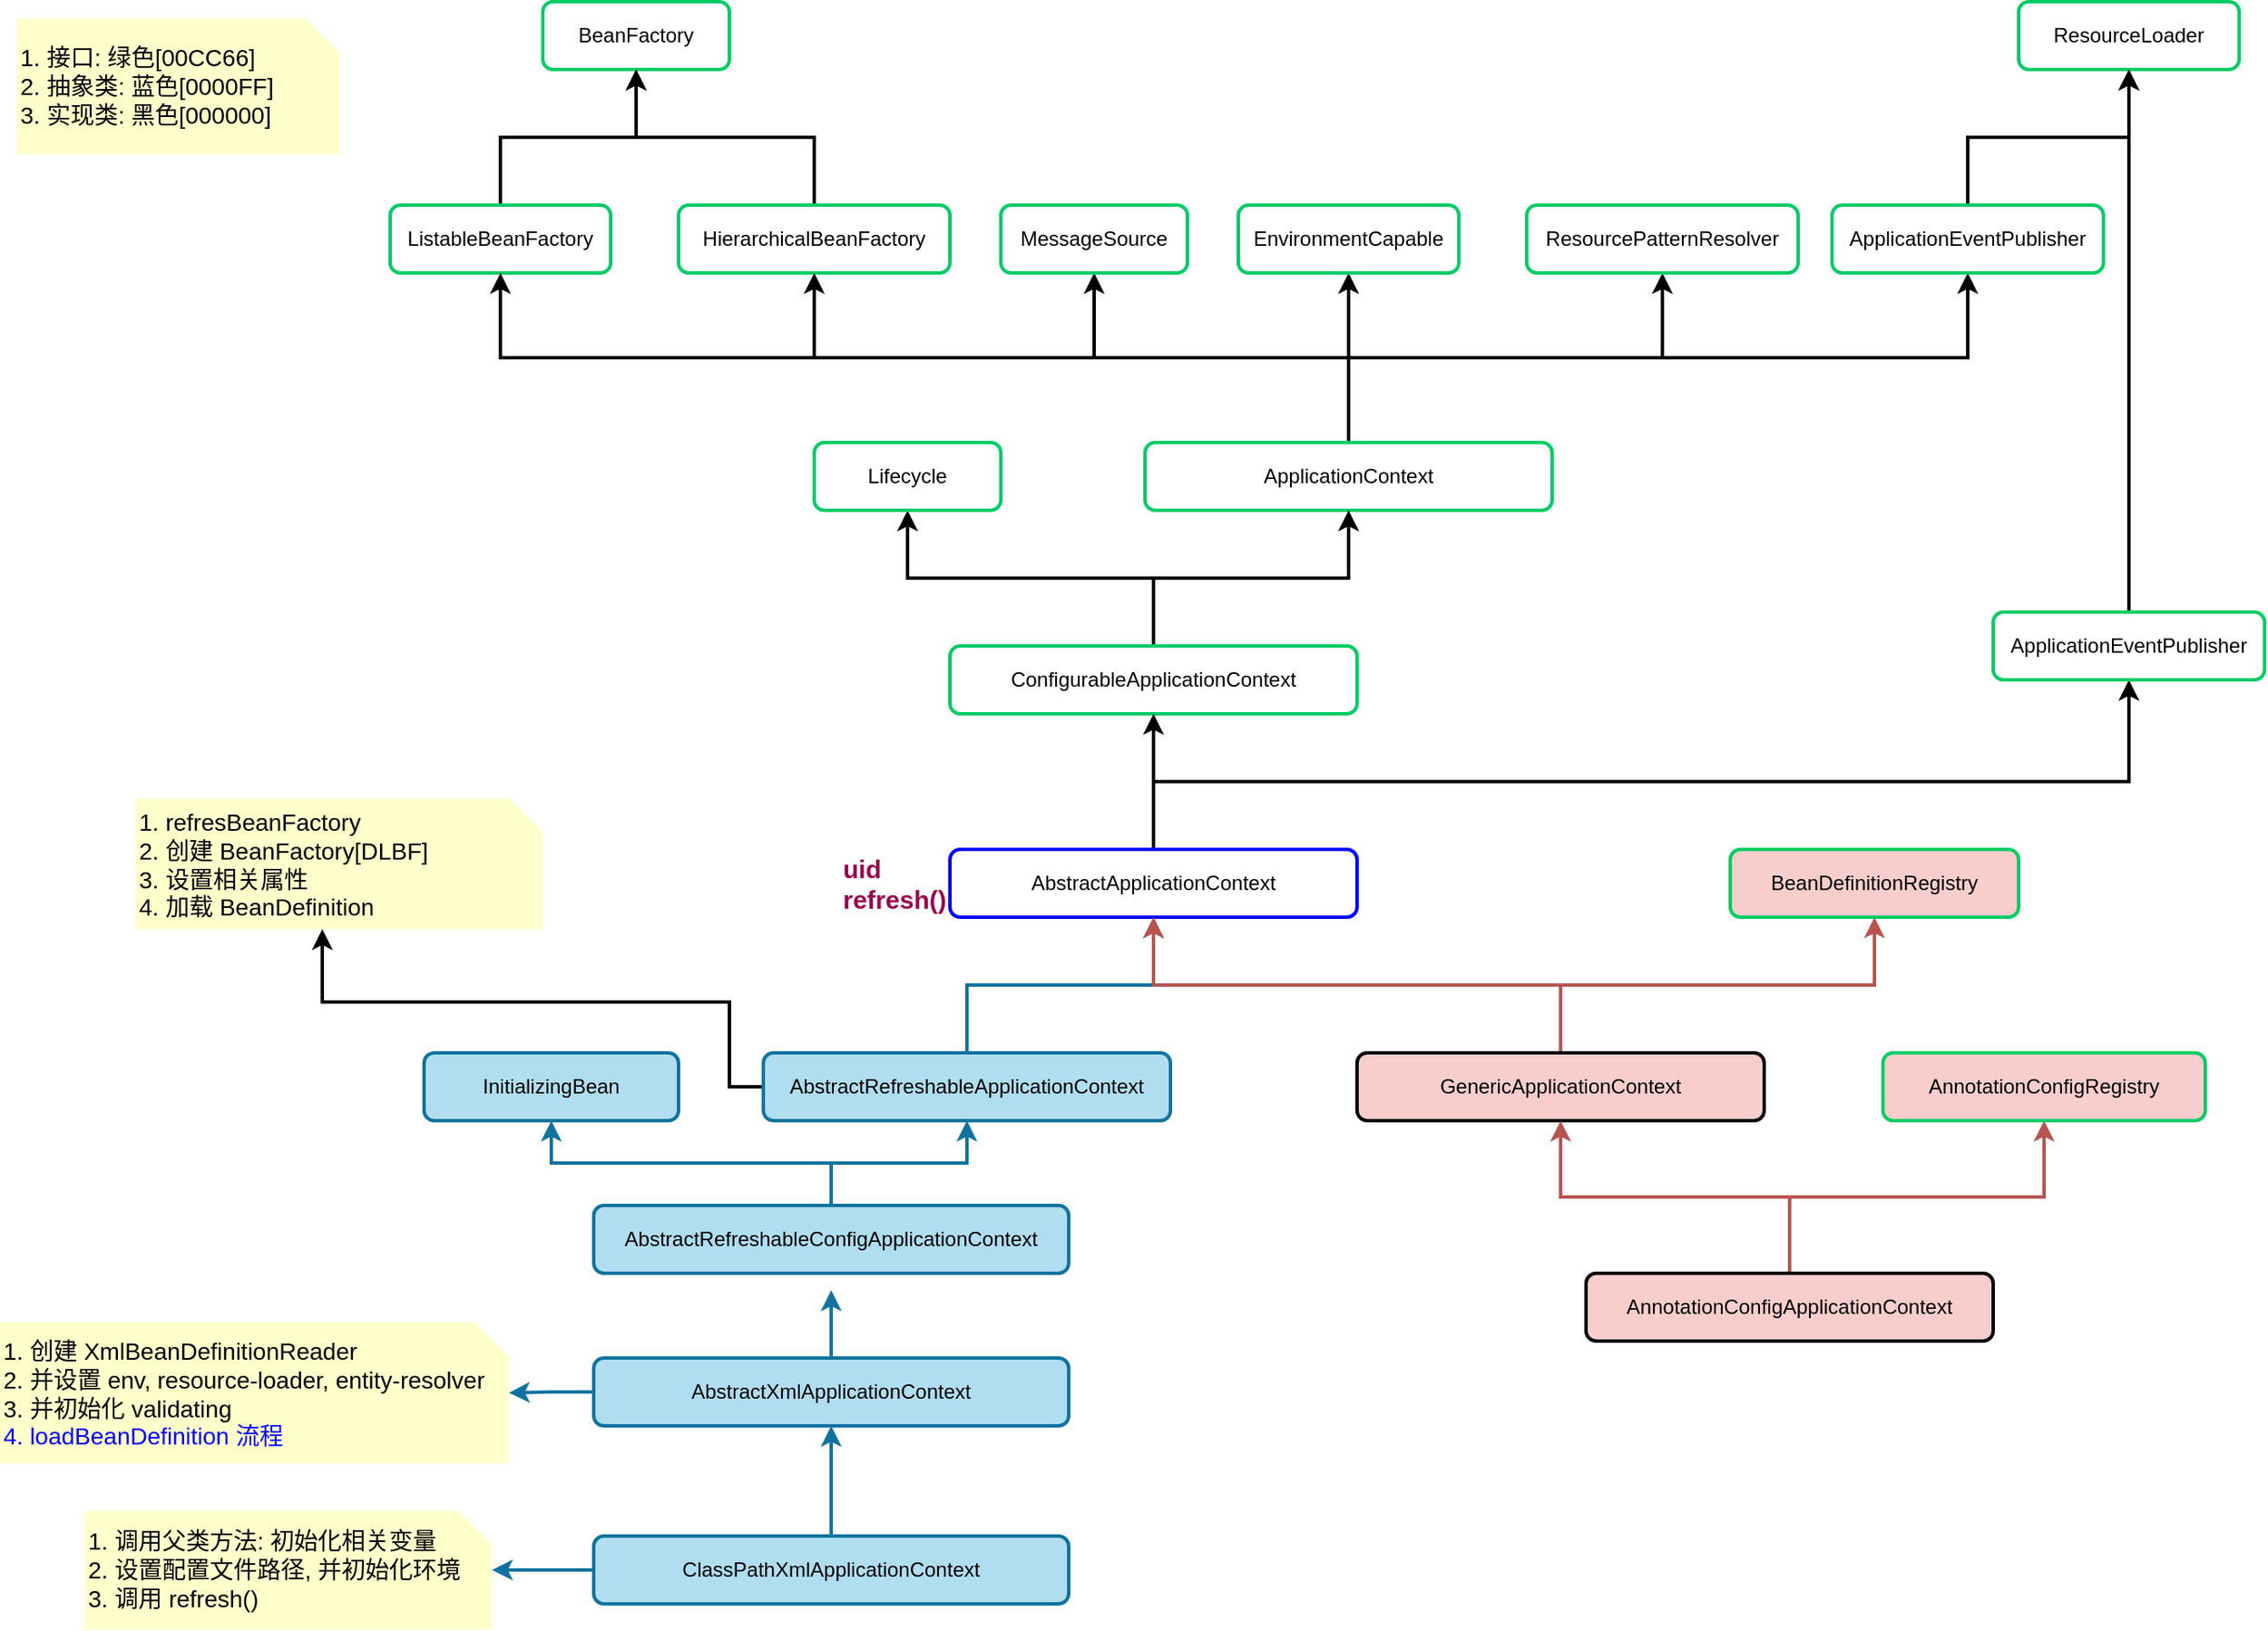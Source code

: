 <mxfile>
    <diagram id="mBYV9JXl2sah0ZzObBah" name="Page-1">
        <mxGraphModel dx="1343" dy="1131" grid="1" gridSize="10" guides="1" tooltips="1" connect="1" arrows="1" fold="1" page="1" pageScale="1" pageWidth="850" pageHeight="1100" math="0" shadow="0">
            <root>
                <mxCell id="0"/>
                <mxCell id="1" parent="0"/>
                <mxCell id="2" value="BeanFactory" style="rounded=1;whiteSpace=wrap;html=1;strokeWidth=2;strokeColor=#00CC66;" parent="1" vertex="1">
                    <mxGeometry x="380" y="30" width="110" height="40" as="geometry"/>
                </mxCell>
                <mxCell id="5" style="edgeStyle=orthogonalEdgeStyle;rounded=0;orthogonalLoop=1;jettySize=auto;html=1;entryX=0.5;entryY=1;entryDx=0;entryDy=0;strokeWidth=2;" parent="1" source="3" target="2" edge="1">
                    <mxGeometry relative="1" as="geometry"/>
                </mxCell>
                <mxCell id="3" value="ListableBeanFactory" style="rounded=1;whiteSpace=wrap;html=1;strokeWidth=2;strokeColor=#00CC66;" parent="1" vertex="1">
                    <mxGeometry x="290" y="150" width="130" height="40" as="geometry"/>
                </mxCell>
                <mxCell id="8" style="edgeStyle=orthogonalEdgeStyle;rounded=0;orthogonalLoop=1;jettySize=auto;html=1;entryX=0.5;entryY=1;entryDx=0;entryDy=0;strokeWidth=2;" parent="1" source="6" target="2" edge="1">
                    <mxGeometry relative="1" as="geometry"/>
                </mxCell>
                <mxCell id="6" value="HierarchicalBeanFactory" style="rounded=1;whiteSpace=wrap;html=1;strokeWidth=2;strokeColor=#00CC66;" parent="1" vertex="1">
                    <mxGeometry x="460" y="150" width="160" height="40" as="geometry"/>
                </mxCell>
                <mxCell id="11" style="edgeStyle=orthogonalEdgeStyle;rounded=0;orthogonalLoop=1;jettySize=auto;html=1;exitX=0.5;exitY=0;exitDx=0;exitDy=0;entryX=0.5;entryY=1;entryDx=0;entryDy=0;strokeWidth=2;" parent="1" source="9" target="6" edge="1">
                    <mxGeometry relative="1" as="geometry"/>
                </mxCell>
                <mxCell id="21" style="edgeStyle=orthogonalEdgeStyle;rounded=0;orthogonalLoop=1;jettySize=auto;html=1;exitX=0.5;exitY=0;exitDx=0;exitDy=0;entryX=0.5;entryY=1;entryDx=0;entryDy=0;strokeWidth=2;" parent="1" source="9" target="14" edge="1">
                    <mxGeometry relative="1" as="geometry"/>
                </mxCell>
                <mxCell id="23" style="edgeStyle=orthogonalEdgeStyle;rounded=0;orthogonalLoop=1;jettySize=auto;html=1;strokeWidth=2;" parent="1" source="9" target="13" edge="1">
                    <mxGeometry relative="1" as="geometry"/>
                </mxCell>
                <mxCell id="24" style="edgeStyle=orthogonalEdgeStyle;rounded=0;orthogonalLoop=1;jettySize=auto;html=1;entryX=0.5;entryY=1;entryDx=0;entryDy=0;strokeWidth=2;" parent="1" source="9" target="12" edge="1">
                    <mxGeometry relative="1" as="geometry"/>
                </mxCell>
                <mxCell id="26" style="edgeStyle=orthogonalEdgeStyle;rounded=0;orthogonalLoop=1;jettySize=auto;html=1;strokeWidth=2;exitX=0.5;exitY=0;exitDx=0;exitDy=0;" parent="1" source="9" target="15" edge="1">
                    <mxGeometry relative="1" as="geometry"/>
                </mxCell>
                <mxCell id="27" style="edgeStyle=orthogonalEdgeStyle;rounded=0;orthogonalLoop=1;jettySize=auto;html=1;strokeWidth=2;exitX=0.5;exitY=0;exitDx=0;exitDy=0;exitPerimeter=0;" parent="1" source="9" target="3" edge="1">
                    <mxGeometry relative="1" as="geometry"/>
                </mxCell>
                <mxCell id="9" value="ApplicationContext" style="rounded=1;whiteSpace=wrap;html=1;strokeWidth=2;strokeColor=#00CC66;" parent="1" vertex="1">
                    <mxGeometry x="735" y="290" width="240" height="40" as="geometry"/>
                </mxCell>
                <mxCell id="12" value="MessageSource" style="rounded=1;whiteSpace=wrap;html=1;strokeWidth=2;strokeColor=#00CC66;" parent="1" vertex="1">
                    <mxGeometry x="650" y="150" width="110" height="40" as="geometry"/>
                </mxCell>
                <mxCell id="13" value="EnvironmentCapable" style="rounded=1;whiteSpace=wrap;html=1;strokeWidth=2;strokeColor=#00CC66;" parent="1" vertex="1">
                    <mxGeometry x="790" y="150" width="130" height="40" as="geometry"/>
                </mxCell>
                <mxCell id="14" value="ResourcePatternResolver" style="rounded=1;whiteSpace=wrap;html=1;strokeWidth=2;strokeColor=#00CC66;" parent="1" vertex="1">
                    <mxGeometry x="960" y="150" width="160" height="40" as="geometry"/>
                </mxCell>
                <mxCell id="18" style="edgeStyle=orthogonalEdgeStyle;rounded=0;orthogonalLoop=1;jettySize=auto;html=1;entryX=0.5;entryY=1;entryDx=0;entryDy=0;strokeWidth=2;" parent="1" source="15" target="17" edge="1">
                    <mxGeometry relative="1" as="geometry"/>
                </mxCell>
                <mxCell id="15" value="ApplicationEventPublisher" style="rounded=1;whiteSpace=wrap;html=1;strokeWidth=2;strokeColor=#00CC66;" parent="1" vertex="1">
                    <mxGeometry x="1140" y="150" width="160" height="40" as="geometry"/>
                </mxCell>
                <mxCell id="17" value="ResourceLoader" style="rounded=1;whiteSpace=wrap;html=1;strokeWidth=2;strokeColor=#00CC66;" parent="1" vertex="1">
                    <mxGeometry x="1250" y="30" width="130" height="40" as="geometry"/>
                </mxCell>
                <mxCell id="31" style="edgeStyle=orthogonalEdgeStyle;rounded=0;orthogonalLoop=1;jettySize=auto;html=1;entryX=0.5;entryY=1;entryDx=0;entryDy=0;strokeWidth=2;" parent="1" source="28" target="30" edge="1">
                    <mxGeometry relative="1" as="geometry"/>
                </mxCell>
                <mxCell id="32" style="edgeStyle=orthogonalEdgeStyle;rounded=0;orthogonalLoop=1;jettySize=auto;html=1;entryX=0.5;entryY=1;entryDx=0;entryDy=0;strokeWidth=2;" parent="1" source="28" target="9" edge="1">
                    <mxGeometry relative="1" as="geometry"/>
                </mxCell>
                <mxCell id="28" value="ConfigurableApplicationContext" style="rounded=1;whiteSpace=wrap;html=1;strokeWidth=2;strokeColor=#00CC66;" parent="1" vertex="1">
                    <mxGeometry x="620" y="410" width="240" height="40" as="geometry"/>
                </mxCell>
                <mxCell id="30" value="Lifecycle" style="rounded=1;whiteSpace=wrap;html=1;strokeWidth=2;strokeColor=#00CC66;" parent="1" vertex="1">
                    <mxGeometry x="540" y="290" width="110" height="40" as="geometry"/>
                </mxCell>
                <mxCell id="34" style="edgeStyle=orthogonalEdgeStyle;rounded=0;orthogonalLoop=1;jettySize=auto;html=1;strokeWidth=2;" parent="1" source="33" target="28" edge="1">
                    <mxGeometry relative="1" as="geometry"/>
                </mxCell>
                <mxCell id="38" style="edgeStyle=orthogonalEdgeStyle;rounded=0;orthogonalLoop=1;jettySize=auto;html=1;strokeWidth=2;exitX=0.5;exitY=0;exitDx=0;exitDy=0;" parent="1" source="33" target="35" edge="1">
                    <mxGeometry relative="1" as="geometry">
                        <Array as="points">
                            <mxPoint x="740" y="490"/>
                            <mxPoint x="1315" y="490"/>
                        </Array>
                    </mxGeometry>
                </mxCell>
                <mxCell id="33" value="AbstractApplicationContext" style="rounded=1;whiteSpace=wrap;html=1;strokeWidth=2;strokeColor=#0000FF;" parent="1" vertex="1">
                    <mxGeometry x="620" y="530" width="240" height="40" as="geometry"/>
                </mxCell>
                <mxCell id="37" style="edgeStyle=orthogonalEdgeStyle;rounded=0;orthogonalLoop=1;jettySize=auto;html=1;entryX=0.5;entryY=1;entryDx=0;entryDy=0;strokeWidth=2;" parent="1" source="35" target="17" edge="1">
                    <mxGeometry relative="1" as="geometry"/>
                </mxCell>
                <mxCell id="35" value="ApplicationEventPublisher" style="rounded=1;whiteSpace=wrap;html=1;strokeWidth=2;strokeColor=#00CC66;" parent="1" vertex="1">
                    <mxGeometry x="1235" y="390" width="160" height="40" as="geometry"/>
                </mxCell>
                <mxCell id="44" style="edgeStyle=orthogonalEdgeStyle;rounded=0;orthogonalLoop=1;jettySize=auto;html=1;entryX=0.5;entryY=1;entryDx=0;entryDy=0;strokeWidth=2;fillColor=#b1ddf0;strokeColor=#10739e;" edge="1" parent="1" source="39" target="33">
                    <mxGeometry relative="1" as="geometry"/>
                </mxCell>
                <mxCell id="76" style="edgeStyle=orthogonalEdgeStyle;rounded=0;orthogonalLoop=1;jettySize=auto;html=1;exitX=0;exitY=0.5;exitDx=0;exitDy=0;strokeWidth=2;" edge="1" parent="1" source="39" target="70">
                    <mxGeometry relative="1" as="geometry">
                        <Array as="points">
                            <mxPoint x="490" y="670"/>
                            <mxPoint x="490" y="620"/>
                            <mxPoint x="250" y="620"/>
                        </Array>
                    </mxGeometry>
                </mxCell>
                <mxCell id="39" value="AbstractRefreshableApplicationContext" style="rounded=1;whiteSpace=wrap;html=1;strokeWidth=2;fillColor=#b1ddf0;strokeColor=#10739e;" parent="1" vertex="1">
                    <mxGeometry x="510" y="650" width="240" height="40" as="geometry"/>
                </mxCell>
                <mxCell id="46" style="edgeStyle=orthogonalEdgeStyle;rounded=0;orthogonalLoop=1;jettySize=auto;html=1;strokeWidth=2;fillColor=#b1ddf0;strokeColor=#10739e;" edge="1" parent="1" source="40" target="39">
                    <mxGeometry relative="1" as="geometry"/>
                </mxCell>
                <mxCell id="47" style="edgeStyle=orthogonalEdgeStyle;rounded=0;orthogonalLoop=1;jettySize=auto;html=1;exitX=0.5;exitY=0;exitDx=0;exitDy=0;entryX=0.5;entryY=1;entryDx=0;entryDy=0;strokeWidth=2;fillColor=#b1ddf0;strokeColor=#10739e;" edge="1" parent="1" source="40" target="41">
                    <mxGeometry relative="1" as="geometry"/>
                </mxCell>
                <mxCell id="40" value="AbstractRefreshableConfigApplicationContext" style="rounded=1;whiteSpace=wrap;html=1;strokeWidth=2;fillColor=#b1ddf0;strokeColor=#10739e;" vertex="1" parent="1">
                    <mxGeometry x="410" y="740" width="280" height="40" as="geometry"/>
                </mxCell>
                <mxCell id="41" value="InitializingBean" style="rounded=1;whiteSpace=wrap;html=1;strokeWidth=2;fillColor=#b1ddf0;strokeColor=#10739e;" vertex="1" parent="1">
                    <mxGeometry x="310" y="650" width="150" height="40" as="geometry"/>
                </mxCell>
                <mxCell id="48" style="edgeStyle=orthogonalEdgeStyle;rounded=0;orthogonalLoop=1;jettySize=auto;html=1;entryX=0.5;entryY=1;entryDx=0;entryDy=0;strokeWidth=2;fillColor=#b1ddf0;strokeColor=#10739e;" edge="1" parent="1" source="42">
                    <mxGeometry relative="1" as="geometry">
                        <mxPoint x="550" y="790" as="targetPoint"/>
                    </mxGeometry>
                </mxCell>
                <mxCell id="74" style="edgeStyle=orthogonalEdgeStyle;rounded=0;orthogonalLoop=1;jettySize=auto;html=1;strokeWidth=2;fillColor=#b1ddf0;strokeColor=#10739e;" edge="1" parent="1" source="42" target="72">
                    <mxGeometry relative="1" as="geometry"/>
                </mxCell>
                <mxCell id="42" value="AbstractXmlApplicationContext" style="rounded=1;whiteSpace=wrap;html=1;strokeWidth=2;fillColor=#b1ddf0;strokeColor=#10739e;" vertex="1" parent="1">
                    <mxGeometry x="410" y="830" width="280" height="40" as="geometry"/>
                </mxCell>
                <mxCell id="49" style="edgeStyle=orthogonalEdgeStyle;rounded=0;orthogonalLoop=1;jettySize=auto;html=1;strokeWidth=2;fillColor=#b1ddf0;strokeColor=#10739e;" edge="1" parent="1" source="43" target="42">
                    <mxGeometry relative="1" as="geometry"/>
                </mxCell>
                <mxCell id="62" style="edgeStyle=orthogonalEdgeStyle;rounded=0;orthogonalLoop=1;jettySize=auto;html=1;strokeWidth=2;fillColor=#b1ddf0;strokeColor=#10739e;" edge="1" parent="1" source="43" target="61">
                    <mxGeometry relative="1" as="geometry"/>
                </mxCell>
                <mxCell id="43" value="ClassPathXmlApplicationContext" style="rounded=1;whiteSpace=wrap;html=1;strokeWidth=2;fillColor=#b1ddf0;strokeColor=#10739e;" vertex="1" parent="1">
                    <mxGeometry x="410" y="935" width="280" height="40" as="geometry"/>
                </mxCell>
                <mxCell id="50" value="&lt;b&gt;&lt;font color=&quot;#99004d&quot; style=&quot;font-size: 15px&quot;&gt;uid&lt;br&gt;refresh()&lt;/font&gt;&lt;/b&gt;" style="text;html=1;align=left;verticalAlign=middle;resizable=0;points=[];autosize=1;strokeColor=none;strokeWidth=2;" vertex="1" parent="1">
                    <mxGeometry x="555" y="530" width="80" height="40" as="geometry"/>
                </mxCell>
                <mxCell id="52" style="edgeStyle=orthogonalEdgeStyle;rounded=0;orthogonalLoop=1;jettySize=auto;html=1;entryX=0.5;entryY=1;entryDx=0;entryDy=0;strokeWidth=2;fillColor=#f8cecc;strokeColor=#b85450;" edge="1" parent="1" source="51" target="33">
                    <mxGeometry relative="1" as="geometry"/>
                </mxCell>
                <mxCell id="54" style="edgeStyle=orthogonalEdgeStyle;rounded=0;orthogonalLoop=1;jettySize=auto;html=1;entryX=0.5;entryY=1;entryDx=0;entryDy=0;strokeWidth=2;fillColor=#f8cecc;strokeColor=#b85450;" edge="1" parent="1" source="51" target="53">
                    <mxGeometry relative="1" as="geometry"/>
                </mxCell>
                <mxCell id="51" value="GenericApplicationContext" style="rounded=1;whiteSpace=wrap;html=1;strokeWidth=2;fillColor=#f8cecc;" vertex="1" parent="1">
                    <mxGeometry x="860" y="650" width="240" height="40" as="geometry"/>
                </mxCell>
                <mxCell id="53" value="BeanDefinitionRegistry" style="rounded=1;whiteSpace=wrap;html=1;strokeWidth=2;fillColor=#f8cecc;strokeColor=#00CC66;" vertex="1" parent="1">
                    <mxGeometry x="1080" y="530" width="170" height="40" as="geometry"/>
                </mxCell>
                <mxCell id="57" style="edgeStyle=orthogonalEdgeStyle;rounded=0;orthogonalLoop=1;jettySize=auto;html=1;strokeWidth=2;fillColor=#f8cecc;strokeColor=#b85450;" edge="1" parent="1" source="55" target="51">
                    <mxGeometry relative="1" as="geometry"/>
                </mxCell>
                <mxCell id="58" style="edgeStyle=orthogonalEdgeStyle;rounded=0;orthogonalLoop=1;jettySize=auto;html=1;entryX=0.5;entryY=1;entryDx=0;entryDy=0;strokeWidth=2;fillColor=#f8cecc;strokeColor=#b85450;" edge="1" parent="1" source="55" target="56">
                    <mxGeometry relative="1" as="geometry"/>
                </mxCell>
                <mxCell id="55" value="AnnotationConfigApplicationContext" style="rounded=1;whiteSpace=wrap;html=1;strokeWidth=2;fillColor=#f8cecc;" vertex="1" parent="1">
                    <mxGeometry x="995" y="780" width="240" height="40" as="geometry"/>
                </mxCell>
                <mxCell id="56" value="AnnotationConfigRegistry" style="rounded=1;whiteSpace=wrap;html=1;strokeWidth=2;fillColor=#f8cecc;strokeColor=#00CC66;" vertex="1" parent="1">
                    <mxGeometry x="1170" y="650" width="190" height="40" as="geometry"/>
                </mxCell>
                <mxCell id="61" value="1. 调用父类方法: 初始化相关变量&lt;br&gt;2. 设置配置文件路径, 并初始化环境&lt;br&gt;3. 调用 refresh()&amp;nbsp;" style="shape=note;strokeWidth=1;fontSize=14;size=20;whiteSpace=wrap;html=1;align=left;fillColor=#FFFFCC;strokeColor=none;" vertex="1" parent="1">
                    <mxGeometry x="110" y="920" width="240" height="70" as="geometry"/>
                </mxCell>
                <mxCell id="63" value="1. 接口: 绿色[00CC66]&lt;br&gt;2. 抽象类: 蓝色[0000FF]&amp;nbsp;&lt;br&gt;3. 实现类: 黑色[000000]" style="shape=note;strokeWidth=1;fontSize=14;size=20;whiteSpace=wrap;html=1;align=left;fillColor=#FFFFCC;strokeColor=none;" vertex="1" parent="1">
                    <mxGeometry x="70" y="40" width="190" height="80" as="geometry"/>
                </mxCell>
                <mxCell id="70" value="1. refresBeanFactory&lt;br&gt;2. 创建 BeanFactory[DLBF]&lt;br&gt;3. 设置相关属性&lt;br&gt;4. 加载 BeanDefinition" style="shape=note;strokeWidth=1;fontSize=14;size=20;whiteSpace=wrap;html=1;align=left;fillColor=#FFFFCC;strokeColor=none;" vertex="1" parent="1">
                    <mxGeometry x="140" y="500" width="240" height="77" as="geometry"/>
                </mxCell>
                <mxCell id="72" value="1. 创建 XmlBeanDefinitionReader&lt;br&gt;2. 并设置 env, resource-loader, entity-resolver&lt;br&gt;3. 并初始化 validating&lt;br&gt;&lt;font color=&quot;#0000ff&quot;&gt;4. loadBeanDefinition 流程&lt;/font&gt;" style="shape=note;strokeWidth=1;fontSize=14;size=20;whiteSpace=wrap;html=1;align=left;fillColor=#FFFFCC;strokeColor=none;" vertex="1" parent="1">
                    <mxGeometry x="60" y="809" width="300" height="83" as="geometry"/>
                </mxCell>
            </root>
        </mxGraphModel>
    </diagram>
</mxfile>
